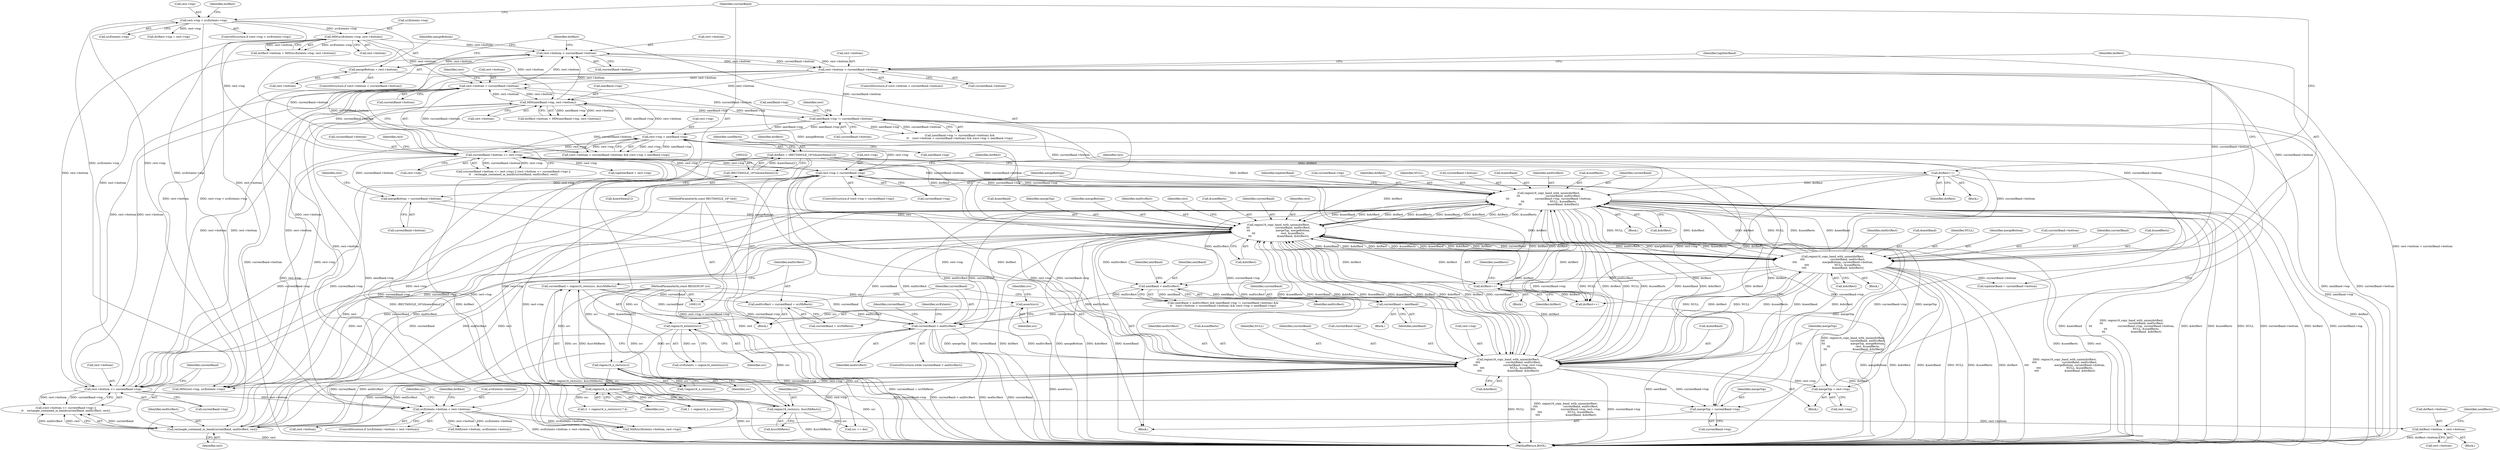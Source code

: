 digraph "0_FreeRDP_fc80ab45621bd966f70594c0b7393ec005a94007_2@pointer" {
"1000535" [label="(Call,dstRect->bottom = rect->bottom)"];
"1000502" [label="(Call,srcExtents->bottom < rect->bottom)"];
"1000407" [label="(Call,rect->bottom < currentBand->bottom)"];
"1000381" [label="(Call,rect->bottom < currentBand->bottom)"];
"1000264" [label="(Call,MIN(srcExtents->top, rect->bottom))"];
"1000231" [label="(Call,rect->top < srcExtents->top)"];
"1000449" [label="(Call,rect->bottom > currentBand->bottom)"];
"1000487" [label="(Call,MIN(nextBand->top, rect->bottom))"];
"1000441" [label="(Call,nextBand->top != currentBand->bottom)"];
"1000456" [label="(Call,rect->top < nextBand->top)"];
"1000350" [label="(Call,rect->top > currentBand->top)"];
"1000293" [label="(Call,currentBand->bottom <= rect->top)"];
"1000313" [label="(Call,region16_copy_band_with_union(dstRect,\n\t\t\t                              currentBand, endSrcRect,\n\t\t\t                              currentBand->top, currentBand->bottom,\n\t\t\t                              NULL, &usedRects,\n\t\t\t                              &nextBand, &dstRect))"];
"1000393" [label="(Call,region16_copy_band_with_union(dstRect,\n\t\t\t                              currentBand, endSrcRect,\n\t\t\t                              mergeTop, mergeBottom,\n\t\t\t                              rect, &usedRects,\n\t\t\t                              &nextBand, &dstRect))"];
"1000415" [label="(Call,region16_copy_band_with_union(dstRect,\n\t\t\t\t                              currentBand, endSrcRect,\n\t\t\t\t                              mergeBottom, currentBand->bottom,\n\t\t\t\t                              NULL, &usedRects,\n\t\t\t\t                              &nextBand, &dstRect))"];
"1000358" [label="(Call,region16_copy_band_with_union(dstRect,\n\t\t\t\t                              currentBand, endSrcRect,\n\t\t\t\t                              currentBand->top, rect->top,\n\t\t\t\t                              NULL, &usedRects,\n\t\t\t\t                              &nextBand, &dstRect))"];
"1000219" [label="(Call,dstRect = (RECTANGLE_16*)(&newItems[1]))"];
"1000221" [label="(Call,(RECTANGLE_16*)(&newItems[1]))"];
"1000494" [label="(Call,dstRect++)"];
"1000273" [label="(Call,dstRect++)"];
"1000308" [label="(Call,rectangle_contained_in_band(currentBand, endSrcRect, rect))"];
"1000287" [label="(Call,currentBand < endSrcRect)"];
"1000498" [label="(Call,currentBand = nextBand)"];
"1000437" [label="(Call,nextBand < endSrcRect)"];
"1000275" [label="(Call,currentBand = region16_rects(src, &srcNbRects))"];
"1000277" [label="(Call,region16_rects(src, &srcNbRects))"];
"1000211" [label="(Call,region16_n_rects(src))"];
"1000149" [label="(Call,region16_n_rects(src))"];
"1000141" [label="(Call,region16_extents(src))"];
"1000131" [label="(Call,assert(src))"];
"1000112" [label="(MethodParameterIn,const REGION16* src)"];
"1000281" [label="(Call,endSrcRect = currentBand + srcNbRects)"];
"1000113" [label="(MethodParameterIn,const RECTANGLE_16* rect)"];
"1000338" [label="(Call,mergeTop = currentBand->top)"];
"1000301" [label="(Call,rect->bottom <= currentBand->top)"];
"1000375" [label="(Call,mergeTop = rect->top)"];
"1000388" [label="(Call,mergeBottom = rect->bottom)"];
"1000344" [label="(Call,mergeBottom = currentBand->bottom)"];
"1000441" [label="(Call,nextBand->top != currentBand->bottom)"];
"1000219" [label="(Call,dstRect = (RECTANGLE_16*)(&newItems[1]))"];
"1000457" [label="(Call,rect->top)"];
"1000487" [label="(Call,MIN(nextBand->top, rect->bottom))"];
"1000389" [label="(Identifier,mergeBottom)"];
"1000264" [label="(Call,MIN(srcExtents->top, rect->bottom))"];
"1000211" [label="(Call,region16_n_rects(src))"];
"1000336" [label="(Block,)"];
"1000293" [label="(Call,currentBand->bottom <= rect->top)"];
"1000436" [label="(Call,(nextBand < endSrcRect) && (nextBand->top != currentBand->bottom) &&\n\t\t    (rect->bottom > currentBand->bottom) && (rect->top < nextBand->top))"];
"1000339" [label="(Identifier,mergeTop)"];
"1000208" [label="(Call,(1 + region16_n_rects(src)) * 4)"];
"1000418" [label="(Identifier,endSrcRect)"];
"1000402" [label="(Call,&nextBand)"];
"1000358" [label="(Call,region16_copy_band_with_union(dstRect,\n\t\t\t\t                              currentBand, endSrcRect,\n\t\t\t\t                              currentBand->top, rect->top,\n\t\t\t\t                              NULL, &usedRects,\n\t\t\t\t                              &nextBand, &dstRect))"];
"1000132" [label="(Identifier,src)"];
"1000431" [label="(Identifier,topInterBand)"];
"1000324" [label="(Call,&usedRects)"];
"1000514" [label="(Call,MAX(srcExtents->bottom, rect->top))"];
"1000453" [label="(Call,currentBand->bottom)"];
"1000448" [label="(Call,(rect->bottom > currentBand->bottom) && (rect->top < nextBand->top))"];
"1000404" [label="(Call,&dstRect)"];
"1000371" [label="(Call,&nextBand)"];
"1000289" [label="(Identifier,endSrcRect)"];
"1000390" [label="(Call,rect->bottom)"];
"1000346" [label="(Call,currentBand->bottom)"];
"1000315" [label="(Identifier,currentBand)"];
"1000302" [label="(Call,rect->bottom)"];
"1000497" [label="(Identifier,usedRects)"];
"1000209" [label="(Call,1 + region16_n_rects(src))"];
"1000458" [label="(Identifier,rect)"];
"1000231" [label="(Call,rect->top < srcExtents->top)"];
"1000483" [label="(Call,dstRect->bottom = MIN(nextBand->top, rect->bottom))"];
"1000331" [label="(Identifier,topInterBand)"];
"1000501" [label="(ControlStructure,if (srcExtents->bottom < rect->bottom))"];
"1000397" [label="(Identifier,mergeTop)"];
"1000361" [label="(Identifier,endSrcRect)"];
"1000338" [label="(Call,mergeTop = currentBand->top)"];
"1000112" [label="(MethodParameterIn,const REGION16* src)"];
"1000148" [label="(Call,!region16_n_rects(src))"];
"1000290" [label="(Block,)"];
"1000460" [label="(Call,nextBand->top)"];
"1000357" [label="(Block,)"];
"1000388" [label="(Call,mergeBottom = rect->bottom)"];
"1000491" [label="(Call,rect->bottom)"];
"1000500" [label="(Identifier,nextBand)"];
"1000369" [label="(Call,&usedRects)"];
"1000142" [label="(Identifier,src)"];
"1000297" [label="(Call,rect->top)"];
"1000149" [label="(Call,region16_n_rects(src))"];
"1000311" [label="(Identifier,rect)"];
"1000317" [label="(Call,currentBand->top)"];
"1000381" [label="(Call,rect->bottom < currentBand->bottom)"];
"1000294" [label="(Call,currentBand->bottom)"];
"1000235" [label="(Call,srcExtents->top)"];
"1000368" [label="(Identifier,NULL)"];
"1000212" [label="(Identifier,src)"];
"1000345" [label="(Identifier,mergeBottom)"];
"1000451" [label="(Identifier,rect)"];
"1000544" [label="(Call,dstRect++)"];
"1000394" [label="(Identifier,dstRect)"];
"1000398" [label="(Identifier,mergeBottom)"];
"1000288" [label="(Identifier,currentBand)"];
"1000283" [label="(Call,currentBand + srcNbRects)"];
"1000312" [label="(Block,)"];
"1000276" [label="(Identifier,currentBand)"];
"1000450" [label="(Call,rect->bottom)"];
"1000536" [label="(Call,dstRect->bottom)"];
"1000301" [label="(Call,rect->bottom <= currentBand->top)"];
"1000287" [label="(Call,currentBand < endSrcRect)"];
"1000499" [label="(Identifier,currentBand)"];
"1000352" [label="(Identifier,rect)"];
"1000382" [label="(Call,rect->bottom)"];
"1000354" [label="(Call,currentBand->top)"];
"1000549" [label="(Identifier,src)"];
"1000376" [label="(Identifier,mergeTop)"];
"1000428" [label="(Call,&dstRect)"];
"1000416" [label="(Identifier,dstRect)"];
"1000275" [label="(Call,currentBand = region16_rects(src, &srcNbRects))"];
"1000351" [label="(Call,rect->top)"];
"1000305" [label="(Call,currentBand->top)"];
"1000445" [label="(Call,currentBand->bottom)"];
"1000439" [label="(Identifier,endSrcRect)"];
"1000385" [label="(Call,currentBand->bottom)"];
"1000314" [label="(Identifier,dstRect)"];
"1000350" [label="(Call,rect->top > currentBand->top)"];
"1000274" [label="(Identifier,dstRect)"];
"1000232" [label="(Call,rect->top)"];
"1000440" [label="(Call,(nextBand->top != currentBand->bottom) &&\n\t\t    (rect->bottom > currentBand->bottom) && (rect->top < nextBand->top))"];
"1000512" [label="(Identifier,dstRect)"];
"1000113" [label="(MethodParameterIn,const RECTANGLE_16* rect)"];
"1000494" [label="(Call,dstRect++)"];
"1000426" [label="(Call,&nextBand)"];
"1000310" [label="(Identifier,endSrcRect)"];
"1000463" [label="(Block,)"];
"1000323" [label="(Identifier,NULL)"];
"1000295" [label="(Identifier,currentBand)"];
"1000282" [label="(Identifier,endSrcRect)"];
"1000286" [label="(ControlStructure,while (currentBand < endSrcRect))"];
"1000300" [label="(Call,(rect->bottom <= currentBand->top) ||\n\t\t    rectangle_contained_in_band(currentBand, endSrcRect, rect))"];
"1000320" [label="(Call,currentBand->bottom)"];
"1000423" [label="(Identifier,NULL)"];
"1000419" [label="(Identifier,mergeBottom)"];
"1000328" [label="(Call,&dstRect)"];
"1000420" [label="(Call,currentBand->bottom)"];
"1000273" [label="(Call,dstRect++)"];
"1000504" [label="(Identifier,srcExtents)"];
"1000281" [label="(Call,endSrcRect = currentBand + srcNbRects)"];
"1000326" [label="(Call,&nextBand)"];
"1000380" [label="(ControlStructure,if (rect->bottom < currentBand->bottom))"];
"1000313" [label="(Call,region16_copy_band_with_union(dstRect,\n\t\t\t                              currentBand, endSrcRect,\n\t\t\t                              currentBand->top, currentBand->bottom,\n\t\t\t                              NULL, &usedRects,\n\t\t\t                              &nextBand, &dstRect))"];
"1000303" [label="(Identifier,rect)"];
"1000414" [label="(Block,)"];
"1000503" [label="(Call,srcExtents->bottom)"];
"1000260" [label="(Call,dstRect->bottom = MIN(srcExtents->top, rect->bottom))"];
"1000292" [label="(Call,(currentBand->bottom <= rect->top) || (rect->bottom <= currentBand->top) ||\n\t\t    rectangle_contained_in_band(currentBand, endSrcRect, rect))"];
"1000141" [label="(Call,region16_extents(src))"];
"1000595" [label="(Call,MAX(rect->bottom, srcExtents->bottom))"];
"1000539" [label="(Call,rect->bottom)"];
"1000150" [label="(Identifier,src)"];
"1000456" [label="(Call,rect->top < nextBand->top)"];
"1000308" [label="(Call,rectangle_contained_in_band(currentBand, endSrcRect, rect))"];
"1000373" [label="(Call,&dstRect)"];
"1000340" [label="(Call,currentBand->top)"];
"1000430" [label="(Call,topInterBand = currentBand->bottom)"];
"1000417" [label="(Identifier,currentBand)"];
"1000506" [label="(Call,rect->bottom)"];
"1000344" [label="(Call,mergeBottom = currentBand->bottom)"];
"1000393" [label="(Call,region16_copy_band_with_union(dstRect,\n\t\t\t                              currentBand, endSrcRect,\n\t\t\t                              mergeTop, mergeBottom,\n\t\t\t                              rect, &usedRects,\n\t\t\t                              &nextBand, &dstRect))"];
"1000535" [label="(Call,dstRect->bottom = rect->bottom)"];
"1000377" [label="(Call,rect->top)"];
"1000396" [label="(Identifier,endSrcRect)"];
"1000360" [label="(Identifier,currentBand)"];
"1000239" [label="(Call,dstRect->top = rect->top)"];
"1000409" [label="(Identifier,rect)"];
"1000221" [label="(Call,(RECTANGLE_16*)(&newItems[1]))"];
"1000316" [label="(Identifier,endSrcRect)"];
"1000502" [label="(Call,srcExtents->bottom < rect->bottom)"];
"1000543" [label="(Identifier,usedRects)"];
"1000573" [label="(Call,MIN(rect->top, srcExtents->top))"];
"1000424" [label="(Call,&usedRects)"];
"1000362" [label="(Call,currentBand->top)"];
"1000443" [label="(Identifier,nextBand)"];
"1000406" [label="(ControlStructure,if (rect->bottom < currentBand->bottom))"];
"1000498" [label="(Call,currentBand = nextBand)"];
"1000139" [label="(Call,srcExtents = region16_extents(src))"];
"1000359" [label="(Identifier,dstRect)"];
"1000438" [label="(Identifier,nextBand)"];
"1000265" [label="(Call,srcExtents->top)"];
"1000114" [label="(Block,)"];
"1000495" [label="(Identifier,dstRect)"];
"1000509" [label="(Block,)"];
"1000268" [label="(Call,rect->bottom)"];
"1000349" [label="(ControlStructure,if (rect->top > currentBand->top))"];
"1000408" [label="(Call,rect->bottom)"];
"1000400" [label="(Call,&usedRects)"];
"1000437" [label="(Call,nextBand < endSrcRect)"];
"1000488" [label="(Call,nextBand->top)"];
"1000230" [label="(ControlStructure,if (rect->top < srcExtents->top))"];
"1000395" [label="(Identifier,currentBand)"];
"1000653" [label="(MethodReturn,BOOL)"];
"1000399" [label="(Identifier,rect)"];
"1000548" [label="(Call,src == dst)"];
"1000411" [label="(Call,currentBand->bottom)"];
"1000241" [label="(Identifier,dstRect)"];
"1000220" [label="(Identifier,dstRect)"];
"1000442" [label="(Call,nextBand->top)"];
"1000407" [label="(Call,rect->bottom < currentBand->bottom)"];
"1000135" [label="(Identifier,src)"];
"1000383" [label="(Identifier,rect)"];
"1000415" [label="(Call,region16_copy_band_with_union(dstRect,\n\t\t\t\t                              currentBand, endSrcRect,\n\t\t\t\t                              mergeBottom, currentBand->bottom,\n\t\t\t\t                              NULL, &usedRects,\n\t\t\t\t                              &nextBand, &dstRect))"];
"1000228" [label="(Identifier,usedRects)"];
"1000223" [label="(Call,&newItems[1])"];
"1000365" [label="(Call,rect->top)"];
"1000330" [label="(Call,topInterBand = rect->top)"];
"1000375" [label="(Call,mergeTop = rect->top)"];
"1000449" [label="(Call,rect->bottom > currentBand->bottom)"];
"1000238" [label="(Block,)"];
"1000278" [label="(Identifier,src)"];
"1000131" [label="(Call,assert(src))"];
"1000279" [label="(Call,&srcNbRects)"];
"1000277" [label="(Call,region16_rects(src, &srcNbRects))"];
"1000309" [label="(Identifier,currentBand)"];
"1000535" -> "1000509"  [label="AST: "];
"1000535" -> "1000539"  [label="CFG: "];
"1000536" -> "1000535"  [label="AST: "];
"1000539" -> "1000535"  [label="AST: "];
"1000543" -> "1000535"  [label="CFG: "];
"1000535" -> "1000653"  [label="DDG: dstRect->bottom"];
"1000502" -> "1000535"  [label="DDG: rect->bottom"];
"1000502" -> "1000501"  [label="AST: "];
"1000502" -> "1000506"  [label="CFG: "];
"1000503" -> "1000502"  [label="AST: "];
"1000506" -> "1000502"  [label="AST: "];
"1000512" -> "1000502"  [label="CFG: "];
"1000549" -> "1000502"  [label="CFG: "];
"1000502" -> "1000653"  [label="DDG: srcExtents->bottom < rect->bottom"];
"1000407" -> "1000502"  [label="DDG: rect->bottom"];
"1000264" -> "1000502"  [label="DDG: rect->bottom"];
"1000449" -> "1000502"  [label="DDG: rect->bottom"];
"1000487" -> "1000502"  [label="DDG: rect->bottom"];
"1000301" -> "1000502"  [label="DDG: rect->bottom"];
"1000502" -> "1000514"  [label="DDG: srcExtents->bottom"];
"1000502" -> "1000595"  [label="DDG: rect->bottom"];
"1000502" -> "1000595"  [label="DDG: srcExtents->bottom"];
"1000407" -> "1000406"  [label="AST: "];
"1000407" -> "1000411"  [label="CFG: "];
"1000408" -> "1000407"  [label="AST: "];
"1000411" -> "1000407"  [label="AST: "];
"1000416" -> "1000407"  [label="CFG: "];
"1000431" -> "1000407"  [label="CFG: "];
"1000407" -> "1000653"  [label="DDG: rect->bottom < currentBand->bottom"];
"1000407" -> "1000293"  [label="DDG: currentBand->bottom"];
"1000407" -> "1000301"  [label="DDG: rect->bottom"];
"1000407" -> "1000381"  [label="DDG: rect->bottom"];
"1000381" -> "1000407"  [label="DDG: rect->bottom"];
"1000381" -> "1000407"  [label="DDG: currentBand->bottom"];
"1000407" -> "1000415"  [label="DDG: currentBand->bottom"];
"1000407" -> "1000430"  [label="DDG: currentBand->bottom"];
"1000407" -> "1000441"  [label="DDG: currentBand->bottom"];
"1000407" -> "1000449"  [label="DDG: rect->bottom"];
"1000407" -> "1000487"  [label="DDG: rect->bottom"];
"1000381" -> "1000380"  [label="AST: "];
"1000381" -> "1000385"  [label="CFG: "];
"1000382" -> "1000381"  [label="AST: "];
"1000385" -> "1000381"  [label="AST: "];
"1000389" -> "1000381"  [label="CFG: "];
"1000394" -> "1000381"  [label="CFG: "];
"1000264" -> "1000381"  [label="DDG: rect->bottom"];
"1000449" -> "1000381"  [label="DDG: rect->bottom"];
"1000487" -> "1000381"  [label="DDG: rect->bottom"];
"1000301" -> "1000381"  [label="DDG: rect->bottom"];
"1000293" -> "1000381"  [label="DDG: currentBand->bottom"];
"1000381" -> "1000388"  [label="DDG: rect->bottom"];
"1000264" -> "1000260"  [label="AST: "];
"1000264" -> "1000268"  [label="CFG: "];
"1000265" -> "1000264"  [label="AST: "];
"1000268" -> "1000264"  [label="AST: "];
"1000260" -> "1000264"  [label="CFG: "];
"1000264" -> "1000260"  [label="DDG: srcExtents->top"];
"1000264" -> "1000260"  [label="DDG: rect->bottom"];
"1000231" -> "1000264"  [label="DDG: srcExtents->top"];
"1000264" -> "1000301"  [label="DDG: rect->bottom"];
"1000264" -> "1000449"  [label="DDG: rect->bottom"];
"1000264" -> "1000487"  [label="DDG: rect->bottom"];
"1000264" -> "1000573"  [label="DDG: srcExtents->top"];
"1000231" -> "1000230"  [label="AST: "];
"1000231" -> "1000235"  [label="CFG: "];
"1000232" -> "1000231"  [label="AST: "];
"1000235" -> "1000231"  [label="AST: "];
"1000241" -> "1000231"  [label="CFG: "];
"1000276" -> "1000231"  [label="CFG: "];
"1000231" -> "1000653"  [label="DDG: rect->top < srcExtents->top"];
"1000231" -> "1000239"  [label="DDG: rect->top"];
"1000231" -> "1000293"  [label="DDG: rect->top"];
"1000231" -> "1000514"  [label="DDG: rect->top"];
"1000231" -> "1000573"  [label="DDG: rect->top"];
"1000231" -> "1000573"  [label="DDG: srcExtents->top"];
"1000449" -> "1000448"  [label="AST: "];
"1000449" -> "1000453"  [label="CFG: "];
"1000450" -> "1000449"  [label="AST: "];
"1000453" -> "1000449"  [label="AST: "];
"1000458" -> "1000449"  [label="CFG: "];
"1000448" -> "1000449"  [label="CFG: "];
"1000449" -> "1000653"  [label="DDG: currentBand->bottom"];
"1000449" -> "1000293"  [label="DDG: currentBand->bottom"];
"1000449" -> "1000301"  [label="DDG: rect->bottom"];
"1000449" -> "1000448"  [label="DDG: rect->bottom"];
"1000449" -> "1000448"  [label="DDG: currentBand->bottom"];
"1000487" -> "1000449"  [label="DDG: rect->bottom"];
"1000301" -> "1000449"  [label="DDG: rect->bottom"];
"1000441" -> "1000449"  [label="DDG: currentBand->bottom"];
"1000449" -> "1000487"  [label="DDG: rect->bottom"];
"1000487" -> "1000483"  [label="AST: "];
"1000487" -> "1000491"  [label="CFG: "];
"1000488" -> "1000487"  [label="AST: "];
"1000491" -> "1000487"  [label="AST: "];
"1000483" -> "1000487"  [label="CFG: "];
"1000487" -> "1000653"  [label="DDG: nextBand->top"];
"1000487" -> "1000301"  [label="DDG: rect->bottom"];
"1000487" -> "1000441"  [label="DDG: nextBand->top"];
"1000487" -> "1000483"  [label="DDG: nextBand->top"];
"1000487" -> "1000483"  [label="DDG: rect->bottom"];
"1000441" -> "1000487"  [label="DDG: nextBand->top"];
"1000456" -> "1000487"  [label="DDG: nextBand->top"];
"1000301" -> "1000487"  [label="DDG: rect->bottom"];
"1000441" -> "1000440"  [label="AST: "];
"1000441" -> "1000445"  [label="CFG: "];
"1000442" -> "1000441"  [label="AST: "];
"1000445" -> "1000441"  [label="AST: "];
"1000451" -> "1000441"  [label="CFG: "];
"1000440" -> "1000441"  [label="CFG: "];
"1000441" -> "1000653"  [label="DDG: nextBand->top"];
"1000441" -> "1000653"  [label="DDG: currentBand->bottom"];
"1000441" -> "1000293"  [label="DDG: currentBand->bottom"];
"1000441" -> "1000440"  [label="DDG: nextBand->top"];
"1000441" -> "1000440"  [label="DDG: currentBand->bottom"];
"1000456" -> "1000441"  [label="DDG: nextBand->top"];
"1000313" -> "1000441"  [label="DDG: currentBand->bottom"];
"1000415" -> "1000441"  [label="DDG: currentBand->bottom"];
"1000441" -> "1000456"  [label="DDG: nextBand->top"];
"1000456" -> "1000448"  [label="AST: "];
"1000456" -> "1000460"  [label="CFG: "];
"1000457" -> "1000456"  [label="AST: "];
"1000460" -> "1000456"  [label="AST: "];
"1000448" -> "1000456"  [label="CFG: "];
"1000456" -> "1000653"  [label="DDG: nextBand->top"];
"1000456" -> "1000293"  [label="DDG: rect->top"];
"1000456" -> "1000448"  [label="DDG: rect->top"];
"1000456" -> "1000448"  [label="DDG: nextBand->top"];
"1000350" -> "1000456"  [label="DDG: rect->top"];
"1000358" -> "1000456"  [label="DDG: rect->top"];
"1000293" -> "1000456"  [label="DDG: rect->top"];
"1000456" -> "1000514"  [label="DDG: rect->top"];
"1000456" -> "1000573"  [label="DDG: rect->top"];
"1000350" -> "1000349"  [label="AST: "];
"1000350" -> "1000354"  [label="CFG: "];
"1000351" -> "1000350"  [label="AST: "];
"1000354" -> "1000350"  [label="AST: "];
"1000359" -> "1000350"  [label="CFG: "];
"1000383" -> "1000350"  [label="CFG: "];
"1000350" -> "1000653"  [label="DDG: rect->top > currentBand->top"];
"1000350" -> "1000653"  [label="DDG: currentBand->top"];
"1000350" -> "1000293"  [label="DDG: rect->top"];
"1000350" -> "1000301"  [label="DDG: currentBand->top"];
"1000350" -> "1000313"  [label="DDG: currentBand->top"];
"1000350" -> "1000338"  [label="DDG: currentBand->top"];
"1000293" -> "1000350"  [label="DDG: rect->top"];
"1000301" -> "1000350"  [label="DDG: currentBand->top"];
"1000358" -> "1000350"  [label="DDG: currentBand->top"];
"1000313" -> "1000350"  [label="DDG: currentBand->top"];
"1000350" -> "1000358"  [label="DDG: currentBand->top"];
"1000350" -> "1000358"  [label="DDG: rect->top"];
"1000350" -> "1000514"  [label="DDG: rect->top"];
"1000350" -> "1000573"  [label="DDG: rect->top"];
"1000293" -> "1000292"  [label="AST: "];
"1000293" -> "1000297"  [label="CFG: "];
"1000294" -> "1000293"  [label="AST: "];
"1000297" -> "1000293"  [label="AST: "];
"1000303" -> "1000293"  [label="CFG: "];
"1000292" -> "1000293"  [label="CFG: "];
"1000293" -> "1000292"  [label="DDG: currentBand->bottom"];
"1000293" -> "1000292"  [label="DDG: rect->top"];
"1000313" -> "1000293"  [label="DDG: currentBand->bottom"];
"1000415" -> "1000293"  [label="DDG: currentBand->bottom"];
"1000358" -> "1000293"  [label="DDG: rect->top"];
"1000293" -> "1000313"  [label="DDG: currentBand->bottom"];
"1000293" -> "1000330"  [label="DDG: rect->top"];
"1000293" -> "1000344"  [label="DDG: currentBand->bottom"];
"1000293" -> "1000514"  [label="DDG: rect->top"];
"1000293" -> "1000573"  [label="DDG: rect->top"];
"1000313" -> "1000312"  [label="AST: "];
"1000313" -> "1000328"  [label="CFG: "];
"1000314" -> "1000313"  [label="AST: "];
"1000315" -> "1000313"  [label="AST: "];
"1000316" -> "1000313"  [label="AST: "];
"1000317" -> "1000313"  [label="AST: "];
"1000320" -> "1000313"  [label="AST: "];
"1000323" -> "1000313"  [label="AST: "];
"1000324" -> "1000313"  [label="AST: "];
"1000326" -> "1000313"  [label="AST: "];
"1000328" -> "1000313"  [label="AST: "];
"1000331" -> "1000313"  [label="CFG: "];
"1000313" -> "1000653"  [label="DDG: &nextBand"];
"1000313" -> "1000653"  [label="DDG: region16_copy_band_with_union(dstRect,\n\t\t\t                              currentBand, endSrcRect,\n\t\t\t                              currentBand->top, currentBand->bottom,\n\t\t\t                              NULL, &usedRects,\n\t\t\t                              &nextBand, &dstRect)"];
"1000313" -> "1000653"  [label="DDG: &dstRect"];
"1000313" -> "1000653"  [label="DDG: &usedRects"];
"1000313" -> "1000653"  [label="DDG: NULL"];
"1000313" -> "1000653"  [label="DDG: currentBand->bottom"];
"1000313" -> "1000653"  [label="DDG: dstRect"];
"1000313" -> "1000653"  [label="DDG: currentBand->top"];
"1000313" -> "1000301"  [label="DDG: currentBand->top"];
"1000393" -> "1000313"  [label="DDG: dstRect"];
"1000393" -> "1000313"  [label="DDG: &usedRects"];
"1000393" -> "1000313"  [label="DDG: &nextBand"];
"1000393" -> "1000313"  [label="DDG: &dstRect"];
"1000415" -> "1000313"  [label="DDG: dstRect"];
"1000415" -> "1000313"  [label="DDG: NULL"];
"1000415" -> "1000313"  [label="DDG: &usedRects"];
"1000415" -> "1000313"  [label="DDG: &nextBand"];
"1000415" -> "1000313"  [label="DDG: &dstRect"];
"1000219" -> "1000313"  [label="DDG: dstRect"];
"1000494" -> "1000313"  [label="DDG: dstRect"];
"1000273" -> "1000313"  [label="DDG: dstRect"];
"1000308" -> "1000313"  [label="DDG: currentBand"];
"1000308" -> "1000313"  [label="DDG: endSrcRect"];
"1000287" -> "1000313"  [label="DDG: currentBand"];
"1000287" -> "1000313"  [label="DDG: endSrcRect"];
"1000301" -> "1000313"  [label="DDG: currentBand->top"];
"1000358" -> "1000313"  [label="DDG: currentBand->top"];
"1000358" -> "1000313"  [label="DDG: NULL"];
"1000313" -> "1000338"  [label="DDG: currentBand->top"];
"1000313" -> "1000358"  [label="DDG: dstRect"];
"1000313" -> "1000358"  [label="DDG: NULL"];
"1000313" -> "1000358"  [label="DDG: &usedRects"];
"1000313" -> "1000358"  [label="DDG: &nextBand"];
"1000313" -> "1000358"  [label="DDG: &dstRect"];
"1000313" -> "1000393"  [label="DDG: dstRect"];
"1000313" -> "1000393"  [label="DDG: &usedRects"];
"1000313" -> "1000393"  [label="DDG: &nextBand"];
"1000313" -> "1000393"  [label="DDG: &dstRect"];
"1000313" -> "1000415"  [label="DDG: NULL"];
"1000313" -> "1000437"  [label="DDG: endSrcRect"];
"1000313" -> "1000494"  [label="DDG: dstRect"];
"1000313" -> "1000544"  [label="DDG: dstRect"];
"1000393" -> "1000336"  [label="AST: "];
"1000393" -> "1000404"  [label="CFG: "];
"1000394" -> "1000393"  [label="AST: "];
"1000395" -> "1000393"  [label="AST: "];
"1000396" -> "1000393"  [label="AST: "];
"1000397" -> "1000393"  [label="AST: "];
"1000398" -> "1000393"  [label="AST: "];
"1000399" -> "1000393"  [label="AST: "];
"1000400" -> "1000393"  [label="AST: "];
"1000402" -> "1000393"  [label="AST: "];
"1000404" -> "1000393"  [label="AST: "];
"1000409" -> "1000393"  [label="CFG: "];
"1000393" -> "1000653"  [label="DDG: mergeTop"];
"1000393" -> "1000653"  [label="DDG: dstRect"];
"1000393" -> "1000653"  [label="DDG: mergeBottom"];
"1000393" -> "1000653"  [label="DDG: &dstRect"];
"1000393" -> "1000653"  [label="DDG: &nextBand"];
"1000393" -> "1000653"  [label="DDG: region16_copy_band_with_union(dstRect,\n\t\t\t                              currentBand, endSrcRect,\n\t\t\t                              mergeTop, mergeBottom,\n\t\t\t                              rect, &usedRects,\n\t\t\t                              &nextBand, &dstRect)"];
"1000393" -> "1000653"  [label="DDG: &usedRects"];
"1000393" -> "1000653"  [label="DDG: rect"];
"1000393" -> "1000308"  [label="DDG: rect"];
"1000393" -> "1000358"  [label="DDG: dstRect"];
"1000393" -> "1000358"  [label="DDG: &usedRects"];
"1000393" -> "1000358"  [label="DDG: &nextBand"];
"1000393" -> "1000358"  [label="DDG: &dstRect"];
"1000415" -> "1000393"  [label="DDG: dstRect"];
"1000415" -> "1000393"  [label="DDG: &usedRects"];
"1000415" -> "1000393"  [label="DDG: &nextBand"];
"1000415" -> "1000393"  [label="DDG: &dstRect"];
"1000219" -> "1000393"  [label="DDG: dstRect"];
"1000358" -> "1000393"  [label="DDG: dstRect"];
"1000358" -> "1000393"  [label="DDG: currentBand"];
"1000358" -> "1000393"  [label="DDG: endSrcRect"];
"1000358" -> "1000393"  [label="DDG: &usedRects"];
"1000358" -> "1000393"  [label="DDG: &nextBand"];
"1000358" -> "1000393"  [label="DDG: &dstRect"];
"1000494" -> "1000393"  [label="DDG: dstRect"];
"1000273" -> "1000393"  [label="DDG: dstRect"];
"1000308" -> "1000393"  [label="DDG: currentBand"];
"1000308" -> "1000393"  [label="DDG: endSrcRect"];
"1000308" -> "1000393"  [label="DDG: rect"];
"1000287" -> "1000393"  [label="DDG: currentBand"];
"1000287" -> "1000393"  [label="DDG: endSrcRect"];
"1000338" -> "1000393"  [label="DDG: mergeTop"];
"1000375" -> "1000393"  [label="DDG: mergeTop"];
"1000388" -> "1000393"  [label="DDG: mergeBottom"];
"1000344" -> "1000393"  [label="DDG: mergeBottom"];
"1000113" -> "1000393"  [label="DDG: rect"];
"1000393" -> "1000415"  [label="DDG: dstRect"];
"1000393" -> "1000415"  [label="DDG: currentBand"];
"1000393" -> "1000415"  [label="DDG: endSrcRect"];
"1000393" -> "1000415"  [label="DDG: mergeBottom"];
"1000393" -> "1000415"  [label="DDG: &usedRects"];
"1000393" -> "1000415"  [label="DDG: &nextBand"];
"1000393" -> "1000415"  [label="DDG: &dstRect"];
"1000393" -> "1000437"  [label="DDG: endSrcRect"];
"1000393" -> "1000494"  [label="DDG: dstRect"];
"1000393" -> "1000544"  [label="DDG: dstRect"];
"1000415" -> "1000414"  [label="AST: "];
"1000415" -> "1000428"  [label="CFG: "];
"1000416" -> "1000415"  [label="AST: "];
"1000417" -> "1000415"  [label="AST: "];
"1000418" -> "1000415"  [label="AST: "];
"1000419" -> "1000415"  [label="AST: "];
"1000420" -> "1000415"  [label="AST: "];
"1000423" -> "1000415"  [label="AST: "];
"1000424" -> "1000415"  [label="AST: "];
"1000426" -> "1000415"  [label="AST: "];
"1000428" -> "1000415"  [label="AST: "];
"1000431" -> "1000415"  [label="CFG: "];
"1000415" -> "1000653"  [label="DDG: &dstRect"];
"1000415" -> "1000653"  [label="DDG: &nextBand"];
"1000415" -> "1000653"  [label="DDG: NULL"];
"1000415" -> "1000653"  [label="DDG: &usedRects"];
"1000415" -> "1000653"  [label="DDG: dstRect"];
"1000415" -> "1000653"  [label="DDG: region16_copy_band_with_union(dstRect,\n\t\t\t\t                              currentBand, endSrcRect,\n\t\t\t\t                              mergeBottom, currentBand->bottom,\n\t\t\t\t                              NULL, &usedRects,\n\t\t\t\t                              &nextBand, &dstRect)"];
"1000415" -> "1000653"  [label="DDG: mergeBottom"];
"1000415" -> "1000358"  [label="DDG: dstRect"];
"1000415" -> "1000358"  [label="DDG: NULL"];
"1000415" -> "1000358"  [label="DDG: &usedRects"];
"1000415" -> "1000358"  [label="DDG: &nextBand"];
"1000415" -> "1000358"  [label="DDG: &dstRect"];
"1000358" -> "1000415"  [label="DDG: NULL"];
"1000415" -> "1000430"  [label="DDG: currentBand->bottom"];
"1000415" -> "1000437"  [label="DDG: endSrcRect"];
"1000415" -> "1000494"  [label="DDG: dstRect"];
"1000415" -> "1000544"  [label="DDG: dstRect"];
"1000358" -> "1000357"  [label="AST: "];
"1000358" -> "1000373"  [label="CFG: "];
"1000359" -> "1000358"  [label="AST: "];
"1000360" -> "1000358"  [label="AST: "];
"1000361" -> "1000358"  [label="AST: "];
"1000362" -> "1000358"  [label="AST: "];
"1000365" -> "1000358"  [label="AST: "];
"1000368" -> "1000358"  [label="AST: "];
"1000369" -> "1000358"  [label="AST: "];
"1000371" -> "1000358"  [label="AST: "];
"1000373" -> "1000358"  [label="AST: "];
"1000376" -> "1000358"  [label="CFG: "];
"1000358" -> "1000653"  [label="DDG: NULL"];
"1000358" -> "1000653"  [label="DDG: region16_copy_band_with_union(dstRect,\n\t\t\t\t                              currentBand, endSrcRect,\n\t\t\t\t                              currentBand->top, rect->top,\n\t\t\t\t                              NULL, &usedRects,\n\t\t\t\t                              &nextBand, &dstRect)"];
"1000358" -> "1000653"  [label="DDG: currentBand->top"];
"1000358" -> "1000301"  [label="DDG: currentBand->top"];
"1000358" -> "1000338"  [label="DDG: currentBand->top"];
"1000219" -> "1000358"  [label="DDG: dstRect"];
"1000494" -> "1000358"  [label="DDG: dstRect"];
"1000273" -> "1000358"  [label="DDG: dstRect"];
"1000308" -> "1000358"  [label="DDG: currentBand"];
"1000308" -> "1000358"  [label="DDG: endSrcRect"];
"1000287" -> "1000358"  [label="DDG: currentBand"];
"1000287" -> "1000358"  [label="DDG: endSrcRect"];
"1000358" -> "1000375"  [label="DDG: rect->top"];
"1000358" -> "1000514"  [label="DDG: rect->top"];
"1000358" -> "1000573"  [label="DDG: rect->top"];
"1000219" -> "1000114"  [label="AST: "];
"1000219" -> "1000221"  [label="CFG: "];
"1000220" -> "1000219"  [label="AST: "];
"1000221" -> "1000219"  [label="AST: "];
"1000228" -> "1000219"  [label="CFG: "];
"1000219" -> "1000653"  [label="DDG: (RECTANGLE_16*)(&newItems[1])"];
"1000219" -> "1000653"  [label="DDG: dstRect"];
"1000221" -> "1000219"  [label="DDG: &newItems[1]"];
"1000219" -> "1000273"  [label="DDG: dstRect"];
"1000219" -> "1000544"  [label="DDG: dstRect"];
"1000221" -> "1000223"  [label="CFG: "];
"1000222" -> "1000221"  [label="AST: "];
"1000223" -> "1000221"  [label="AST: "];
"1000221" -> "1000653"  [label="DDG: &newItems[1]"];
"1000494" -> "1000463"  [label="AST: "];
"1000494" -> "1000495"  [label="CFG: "];
"1000495" -> "1000494"  [label="AST: "];
"1000497" -> "1000494"  [label="CFG: "];
"1000494" -> "1000653"  [label="DDG: dstRect"];
"1000494" -> "1000544"  [label="DDG: dstRect"];
"1000273" -> "1000238"  [label="AST: "];
"1000273" -> "1000274"  [label="CFG: "];
"1000274" -> "1000273"  [label="AST: "];
"1000276" -> "1000273"  [label="CFG: "];
"1000273" -> "1000653"  [label="DDG: dstRect"];
"1000273" -> "1000544"  [label="DDG: dstRect"];
"1000308" -> "1000300"  [label="AST: "];
"1000308" -> "1000311"  [label="CFG: "];
"1000309" -> "1000308"  [label="AST: "];
"1000310" -> "1000308"  [label="AST: "];
"1000311" -> "1000308"  [label="AST: "];
"1000300" -> "1000308"  [label="CFG: "];
"1000308" -> "1000653"  [label="DDG: rect"];
"1000308" -> "1000300"  [label="DDG: currentBand"];
"1000308" -> "1000300"  [label="DDG: endSrcRect"];
"1000308" -> "1000300"  [label="DDG: rect"];
"1000287" -> "1000308"  [label="DDG: currentBand"];
"1000287" -> "1000308"  [label="DDG: endSrcRect"];
"1000113" -> "1000308"  [label="DDG: rect"];
"1000287" -> "1000286"  [label="AST: "];
"1000287" -> "1000289"  [label="CFG: "];
"1000288" -> "1000287"  [label="AST: "];
"1000289" -> "1000287"  [label="AST: "];
"1000295" -> "1000287"  [label="CFG: "];
"1000504" -> "1000287"  [label="CFG: "];
"1000287" -> "1000653"  [label="DDG: currentBand < endSrcRect"];
"1000287" -> "1000653"  [label="DDG: endSrcRect"];
"1000287" -> "1000653"  [label="DDG: currentBand"];
"1000498" -> "1000287"  [label="DDG: currentBand"];
"1000275" -> "1000287"  [label="DDG: currentBand"];
"1000281" -> "1000287"  [label="DDG: endSrcRect"];
"1000437" -> "1000287"  [label="DDG: endSrcRect"];
"1000498" -> "1000290"  [label="AST: "];
"1000498" -> "1000500"  [label="CFG: "];
"1000499" -> "1000498"  [label="AST: "];
"1000500" -> "1000498"  [label="AST: "];
"1000288" -> "1000498"  [label="CFG: "];
"1000498" -> "1000653"  [label="DDG: nextBand"];
"1000437" -> "1000498"  [label="DDG: nextBand"];
"1000437" -> "1000436"  [label="AST: "];
"1000437" -> "1000439"  [label="CFG: "];
"1000438" -> "1000437"  [label="AST: "];
"1000439" -> "1000437"  [label="AST: "];
"1000443" -> "1000437"  [label="CFG: "];
"1000436" -> "1000437"  [label="CFG: "];
"1000437" -> "1000436"  [label="DDG: nextBand"];
"1000437" -> "1000436"  [label="DDG: endSrcRect"];
"1000275" -> "1000114"  [label="AST: "];
"1000275" -> "1000277"  [label="CFG: "];
"1000276" -> "1000275"  [label="AST: "];
"1000277" -> "1000275"  [label="AST: "];
"1000282" -> "1000275"  [label="CFG: "];
"1000275" -> "1000653"  [label="DDG: region16_rects(src, &srcNbRects)"];
"1000277" -> "1000275"  [label="DDG: src"];
"1000277" -> "1000275"  [label="DDG: &srcNbRects"];
"1000275" -> "1000281"  [label="DDG: currentBand"];
"1000275" -> "1000283"  [label="DDG: currentBand"];
"1000277" -> "1000279"  [label="CFG: "];
"1000278" -> "1000277"  [label="AST: "];
"1000279" -> "1000277"  [label="AST: "];
"1000277" -> "1000653"  [label="DDG: &srcNbRects"];
"1000211" -> "1000277"  [label="DDG: src"];
"1000112" -> "1000277"  [label="DDG: src"];
"1000277" -> "1000548"  [label="DDG: src"];
"1000211" -> "1000209"  [label="AST: "];
"1000211" -> "1000212"  [label="CFG: "];
"1000212" -> "1000211"  [label="AST: "];
"1000209" -> "1000211"  [label="CFG: "];
"1000211" -> "1000653"  [label="DDG: src"];
"1000211" -> "1000208"  [label="DDG: src"];
"1000211" -> "1000209"  [label="DDG: src"];
"1000149" -> "1000211"  [label="DDG: src"];
"1000112" -> "1000211"  [label="DDG: src"];
"1000149" -> "1000148"  [label="AST: "];
"1000149" -> "1000150"  [label="CFG: "];
"1000150" -> "1000149"  [label="AST: "];
"1000148" -> "1000149"  [label="CFG: "];
"1000149" -> "1000653"  [label="DDG: src"];
"1000149" -> "1000148"  [label="DDG: src"];
"1000141" -> "1000149"  [label="DDG: src"];
"1000112" -> "1000149"  [label="DDG: src"];
"1000141" -> "1000139"  [label="AST: "];
"1000141" -> "1000142"  [label="CFG: "];
"1000142" -> "1000141"  [label="AST: "];
"1000139" -> "1000141"  [label="CFG: "];
"1000141" -> "1000139"  [label="DDG: src"];
"1000131" -> "1000141"  [label="DDG: src"];
"1000112" -> "1000141"  [label="DDG: src"];
"1000131" -> "1000114"  [label="AST: "];
"1000131" -> "1000132"  [label="CFG: "];
"1000132" -> "1000131"  [label="AST: "];
"1000135" -> "1000131"  [label="CFG: "];
"1000131" -> "1000653"  [label="DDG: assert(src)"];
"1000112" -> "1000131"  [label="DDG: src"];
"1000112" -> "1000110"  [label="AST: "];
"1000112" -> "1000653"  [label="DDG: src"];
"1000112" -> "1000548"  [label="DDG: src"];
"1000281" -> "1000114"  [label="AST: "];
"1000281" -> "1000283"  [label="CFG: "];
"1000282" -> "1000281"  [label="AST: "];
"1000283" -> "1000281"  [label="AST: "];
"1000288" -> "1000281"  [label="CFG: "];
"1000281" -> "1000653"  [label="DDG: currentBand + srcNbRects"];
"1000113" -> "1000110"  [label="AST: "];
"1000113" -> "1000653"  [label="DDG: rect"];
"1000338" -> "1000336"  [label="AST: "];
"1000338" -> "1000340"  [label="CFG: "];
"1000339" -> "1000338"  [label="AST: "];
"1000340" -> "1000338"  [label="AST: "];
"1000345" -> "1000338"  [label="CFG: "];
"1000301" -> "1000338"  [label="DDG: currentBand->top"];
"1000301" -> "1000300"  [label="AST: "];
"1000301" -> "1000305"  [label="CFG: "];
"1000302" -> "1000301"  [label="AST: "];
"1000305" -> "1000301"  [label="AST: "];
"1000309" -> "1000301"  [label="CFG: "];
"1000300" -> "1000301"  [label="CFG: "];
"1000301" -> "1000300"  [label="DDG: rect->bottom"];
"1000301" -> "1000300"  [label="DDG: currentBand->top"];
"1000375" -> "1000357"  [label="AST: "];
"1000375" -> "1000377"  [label="CFG: "];
"1000376" -> "1000375"  [label="AST: "];
"1000377" -> "1000375"  [label="AST: "];
"1000383" -> "1000375"  [label="CFG: "];
"1000388" -> "1000380"  [label="AST: "];
"1000388" -> "1000390"  [label="CFG: "];
"1000389" -> "1000388"  [label="AST: "];
"1000390" -> "1000388"  [label="AST: "];
"1000394" -> "1000388"  [label="CFG: "];
"1000344" -> "1000336"  [label="AST: "];
"1000344" -> "1000346"  [label="CFG: "];
"1000345" -> "1000344"  [label="AST: "];
"1000346" -> "1000344"  [label="AST: "];
"1000352" -> "1000344"  [label="CFG: "];
}
